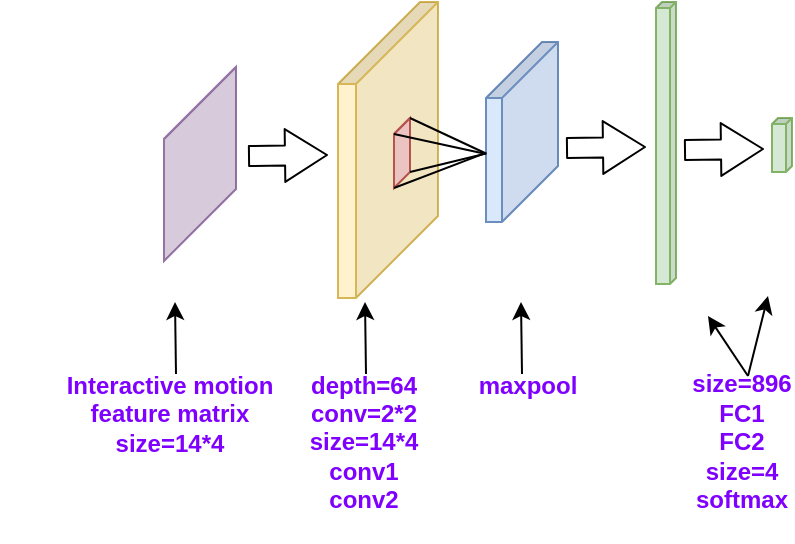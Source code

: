 <mxfile version="10.7.3" type="github"><diagram id="Kh02D2IHpJgUnBtiDbiR" name="Page-1"><mxGraphModel dx="774" dy="420" grid="1" gridSize="10" guides="1" tooltips="1" connect="1" arrows="1" fold="1" page="1" pageScale="1" pageWidth="827" pageHeight="1169" math="0" shadow="0"><root><mxCell id="0"/><mxCell id="1" parent="0"/><mxCell id="0RrtjifXPjOEfjAlMMHi-2" value="" style="shape=cube;whiteSpace=wrap;html=1;boundedLbl=1;backgroundOutline=1;darkOpacity=0.05;darkOpacity2=0.1;fillColor=#dae8fc;strokeColor=#6c8ebf;size=28;direction=south;" parent="1" vertex="1"><mxGeometry x="279" y="313" width="36" height="90" as="geometry"/></mxCell><mxCell id="0RrtjifXPjOEfjAlMMHi-3" value="" style="shape=cube;whiteSpace=wrap;html=1;boundedLbl=1;backgroundOutline=1;darkOpacity=0.05;darkOpacity2=0.1;fillColor=#fff2cc;strokeColor=#d6b656;size=41;direction=south;" parent="1" vertex="1"><mxGeometry x="205" y="293" width="50" height="148" as="geometry"/></mxCell><mxCell id="0RrtjifXPjOEfjAlMMHi-8" value="" style="shape=cube;whiteSpace=wrap;html=1;boundedLbl=1;backgroundOutline=1;darkOpacity=0.05;darkOpacity2=0.1;fillColor=#d5e8d4;strokeColor=#82b366;size=3;direction=south;" parent="1" vertex="1"><mxGeometry x="364" y="293" width="10" height="141" as="geometry"/></mxCell><mxCell id="0RrtjifXPjOEfjAlMMHi-9" value="" style="shape=cube;whiteSpace=wrap;html=1;boundedLbl=1;backgroundOutline=1;darkOpacity=0.05;darkOpacity2=0.1;fillColor=#d5e8d4;strokeColor=#82b366;size=3;direction=south;" parent="1" vertex="1"><mxGeometry x="422" y="351" width="10" height="27" as="geometry"/></mxCell><mxCell id="0RrtjifXPjOEfjAlMMHi-10" value="" style="shape=cube;whiteSpace=wrap;html=1;boundedLbl=1;backgroundOutline=1;darkOpacity=0.05;darkOpacity2=0.1;fillColor=#f8cecc;strokeColor=#b85450;size=9;direction=south;" parent="1" vertex="1"><mxGeometry x="233" y="351" width="8" height="35" as="geometry"/></mxCell><mxCell id="0RrtjifXPjOEfjAlMMHi-11" value="" style="endArrow=none;html=1;exitX=0;exitY=0;exitDx=8;exitDy=8;exitPerimeter=0;entryX=0.621;entryY=1.015;entryDx=0;entryDy=0;entryPerimeter=0;" parent="1" source="0RrtjifXPjOEfjAlMMHi-10" target="0RrtjifXPjOEfjAlMMHi-2" edge="1"><mxGeometry width="50" height="50" relative="1" as="geometry"><mxPoint x="330" y="500" as="sourcePoint"/><mxPoint x="267" y="368" as="targetPoint"/></mxGeometry></mxCell><mxCell id="0RrtjifXPjOEfjAlMMHi-12" value="" style="endArrow=none;html=1;exitX=0;exitY=0;exitDx=0;exitDy=0;exitPerimeter=0;entryX=0.621;entryY=0.993;entryDx=0;entryDy=0;entryPerimeter=0;" parent="1" source="0RrtjifXPjOEfjAlMMHi-10" target="0RrtjifXPjOEfjAlMMHi-2" edge="1"><mxGeometry width="50" height="50" relative="1" as="geometry"><mxPoint x="280" y="470" as="sourcePoint"/><mxPoint x="279" y="368" as="targetPoint"/></mxGeometry></mxCell><mxCell id="0RrtjifXPjOEfjAlMMHi-13" value="" style="endArrow=none;html=1;entryX=0;entryY=0;entryDx=35;entryDy=8;entryPerimeter=0;exitX=0.619;exitY=1.019;exitDx=0;exitDy=0;exitPerimeter=0;" parent="1" source="0RrtjifXPjOEfjAlMMHi-2" target="0RrtjifXPjOEfjAlMMHi-10" edge="1"><mxGeometry width="50" height="50" relative="1" as="geometry"><mxPoint x="270" y="365" as="sourcePoint"/><mxPoint x="250" y="520" as="targetPoint"/></mxGeometry></mxCell><mxCell id="0RrtjifXPjOEfjAlMMHi-14" value="" style="endArrow=none;html=1;entryX=0;entryY=0;entryDx=27;entryDy=0;entryPerimeter=0;exitX=0.619;exitY=0.998;exitDx=0;exitDy=0;exitPerimeter=0;" parent="1" source="0RrtjifXPjOEfjAlMMHi-2" target="0RrtjifXPjOEfjAlMMHi-10" edge="1"><mxGeometry width="50" height="50" relative="1" as="geometry"><mxPoint x="270" y="372" as="sourcePoint"/><mxPoint x="280" y="380" as="targetPoint"/></mxGeometry></mxCell><mxCell id="0RrtjifXPjOEfjAlMMHi-37" value="&lt;font color=&quot;#7f00ff&quot;&gt;&lt;b&gt;depth=64&lt;br&gt;conv=2*2&lt;br&gt;size=14*4&lt;br&gt;conv1&lt;br&gt;conv2&lt;/b&gt;&lt;/font&gt;&lt;br&gt;" style="text;html=1;strokeColor=none;fillColor=none;align=center;verticalAlign=middle;whiteSpace=wrap;rounded=0;" parent="1" vertex="1"><mxGeometry x="198" y="488" width="40" height="50" as="geometry"/></mxCell><mxCell id="0RrtjifXPjOEfjAlMMHi-38" value="&lt;font color=&quot;#7f00ff&quot;&gt;&lt;b&gt;&lt;br&gt;maxpool&lt;br&gt;&lt;/b&gt;&lt;/font&gt;&lt;br&gt;" style="text;html=1;strokeColor=none;fillColor=none;align=center;verticalAlign=middle;whiteSpace=wrap;rounded=0;" parent="1" vertex="1"><mxGeometry x="280" y="471.5" width="40" height="27" as="geometry"/></mxCell><mxCell id="0RrtjifXPjOEfjAlMMHi-43" value="&lt;font color=&quot;#7f00ff&quot;&gt;&lt;b&gt;size=896&lt;br&gt;FC1&lt;br&gt;FC2&lt;br&gt;size=4&lt;br&gt;softmax&lt;br&gt;&lt;/b&gt;&lt;/font&gt;&lt;br&gt;" style="text;html=1;strokeColor=none;fillColor=none;align=center;verticalAlign=middle;whiteSpace=wrap;rounded=0;direction=south;" parent="1" vertex="1"><mxGeometry x="396" y="499" width="22" height="42" as="geometry"/></mxCell><mxCell id="0RrtjifXPjOEfjAlMMHi-47" value="" style="shape=cube;whiteSpace=wrap;html=1;boundedLbl=1;backgroundOutline=1;darkOpacity=0.05;darkOpacity2=0.1;fillColor=#e1d5e7;strokeColor=#9673a6;size=41;direction=south;" parent="1" vertex="1"><mxGeometry x="118" y="325.5" width="36" height="97" as="geometry"/></mxCell><mxCell id="0RrtjifXPjOEfjAlMMHi-51" value="" style="shape=flexArrow;endArrow=classic;html=1;endWidth=15.429;endSize=6.669;startWidth=15.429;startSize=6.669;width=10;entryX=0;entryY=0;entryDx=64.5;entryDy=10;entryPerimeter=0;" parent="1" edge="1"><mxGeometry width="50" height="50" relative="1" as="geometry"><mxPoint x="160" y="370" as="sourcePoint"/><mxPoint x="200" y="369.5" as="targetPoint"/></mxGeometry></mxCell><mxCell id="CtdJrrE9eR4Qstlal3_W-2" value="&lt;font style=&quot;font-size: 12px&quot; color=&quot;#7f00ff&quot;&gt;&lt;b&gt;Interactive motion&lt;br&gt;feature matrix&lt;br&gt;size=14*4&lt;/b&gt;&lt;/font&gt;&lt;br&gt;" style="text;html=1;strokeColor=none;fillColor=none;align=center;verticalAlign=middle;whiteSpace=wrap;rounded=0;" vertex="1" parent="1"><mxGeometry x="36" y="469" width="170" height="60" as="geometry"/></mxCell><mxCell id="CtdJrrE9eR4Qstlal3_W-8" value="" style="shape=flexArrow;endArrow=classic;html=1;endWidth=15.429;endSize=6.669;startWidth=15.429;startSize=6.669;width=10;entryX=0;entryY=0;entryDx=64.5;entryDy=10;entryPerimeter=0;" edge="1" parent="1"><mxGeometry width="50" height="50" relative="1" as="geometry"><mxPoint x="319" y="366" as="sourcePoint"/><mxPoint x="359" y="365.5" as="targetPoint"/></mxGeometry></mxCell><mxCell id="CtdJrrE9eR4Qstlal3_W-9" value="" style="shape=flexArrow;endArrow=classic;html=1;endWidth=15.429;endSize=6.669;startWidth=15.429;startSize=6.669;width=10;entryX=0;entryY=0;entryDx=64.5;entryDy=10;entryPerimeter=0;" edge="1" parent="1"><mxGeometry width="50" height="50" relative="1" as="geometry"><mxPoint x="378" y="367" as="sourcePoint"/><mxPoint x="418" y="366.5" as="targetPoint"/></mxGeometry></mxCell><mxCell id="CtdJrrE9eR4Qstlal3_W-13" value="" style="endArrow=classic;html=1;" edge="1" parent="1"><mxGeometry width="50" height="50" relative="1" as="geometry"><mxPoint x="219" y="479" as="sourcePoint"/><mxPoint x="218.5" y="443" as="targetPoint"/></mxGeometry></mxCell><mxCell id="CtdJrrE9eR4Qstlal3_W-14" value="" style="endArrow=classic;html=1;" edge="1" parent="1"><mxGeometry width="50" height="50" relative="1" as="geometry"><mxPoint x="297" y="479" as="sourcePoint"/><mxPoint x="296.5" y="443" as="targetPoint"/></mxGeometry></mxCell><mxCell id="CtdJrrE9eR4Qstlal3_W-15" value="" style="endArrow=classic;html=1;" edge="1" parent="1"><mxGeometry width="50" height="50" relative="1" as="geometry"><mxPoint x="124" y="479" as="sourcePoint"/><mxPoint x="123.5" y="443" as="targetPoint"/></mxGeometry></mxCell><mxCell id="CtdJrrE9eR4Qstlal3_W-16" value="" style="endArrow=classic;html=1;" edge="1" parent="1"><mxGeometry width="50" height="50" relative="1" as="geometry"><mxPoint x="410" y="480" as="sourcePoint"/><mxPoint x="420" y="440" as="targetPoint"/></mxGeometry></mxCell><mxCell id="CtdJrrE9eR4Qstlal3_W-17" value="" style="endArrow=classic;html=1;" edge="1" parent="1"><mxGeometry width="50" height="50" relative="1" as="geometry"><mxPoint x="410" y="480" as="sourcePoint"/><mxPoint x="390" y="450" as="targetPoint"/></mxGeometry></mxCell></root></mxGraphModel></diagram></mxfile>